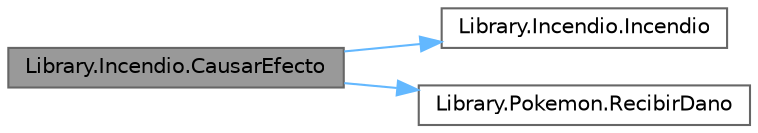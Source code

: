 digraph "Library.Incendio.CausarEfecto"
{
 // INTERACTIVE_SVG=YES
 // LATEX_PDF_SIZE
  bgcolor="transparent";
  edge [fontname=Helvetica,fontsize=10,labelfontname=Helvetica,labelfontsize=10];
  node [fontname=Helvetica,fontsize=10,shape=box,height=0.2,width=0.4];
  rankdir="LR";
  Node1 [id="Node000001",label="Library.Incendio.CausarEfecto",height=0.2,width=0.4,color="gray40", fillcolor="grey60", style="filled", fontcolor="black",tooltip="Causa el efecto \"Quemar\" en el Pokémon ingresado."];
  Node1 -> Node2 [id="edge1_Node000001_Node000002",color="steelblue1",style="solid",tooltip=" "];
  Node2 [id="Node000002",label="Library.Incendio.Incendio",height=0.2,width=0.4,color="grey40", fillcolor="white", style="filled",URL="$classLibrary_1_1Incendio.html#aecda5fb6c4c30af1d57d919c74739fd7",tooltip="Inicializa una nueva instancia de la clase Incendio."];
  Node1 -> Node3 [id="edge2_Node000001_Node000003",color="steelblue1",style="solid",tooltip=" "];
  Node3 [id="Node000003",label="Library.Pokemon.RecibirDano",height=0.2,width=0.4,color="grey40", fillcolor="white", style="filled",URL="$classLibrary_1_1Pokemon.html#a03784149d4b8082db0019420686ac838",tooltip="Se encarga de dañar al Pokémon."];
}
